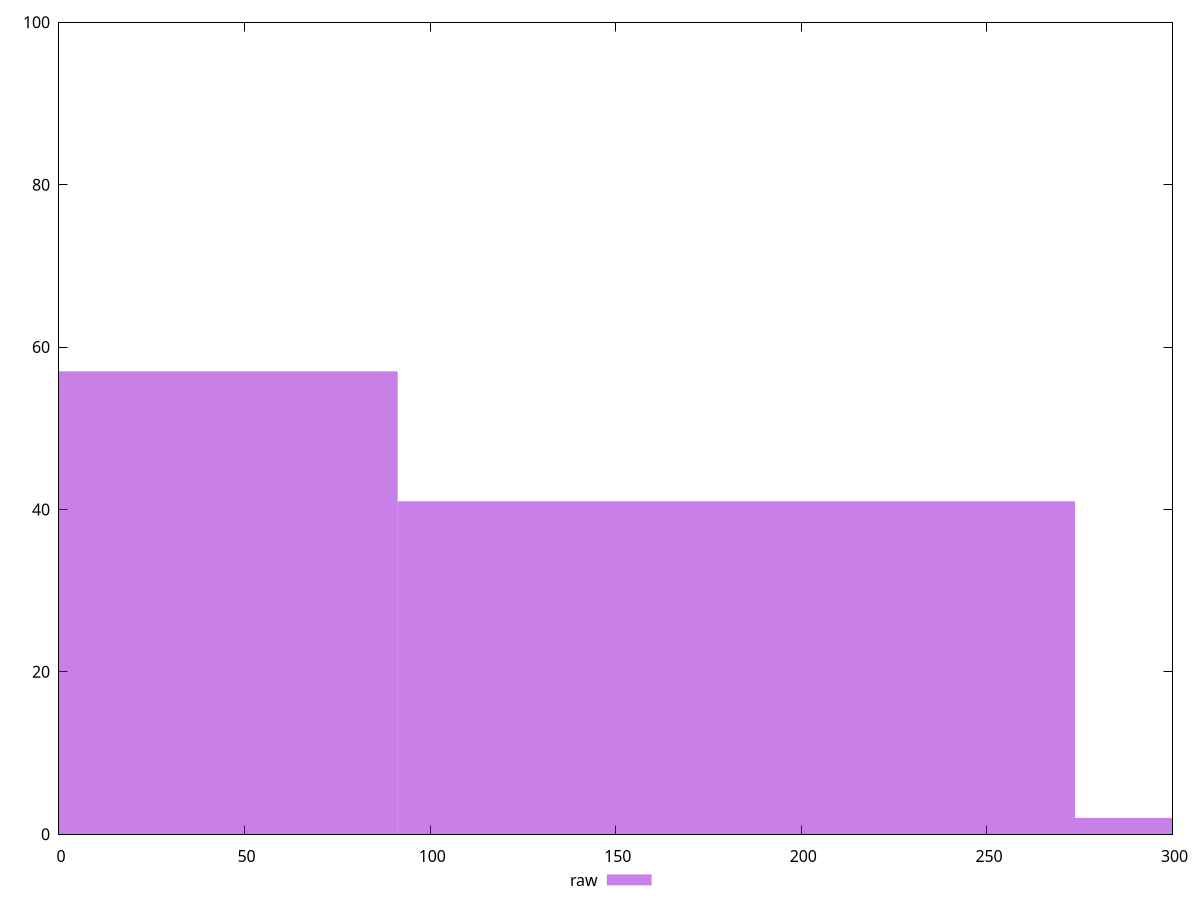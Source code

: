 reset

$raw <<EOF
0 57
182.4889794016519 41
364.9779588033038 2
EOF

set key outside below
set boxwidth 182.4889794016519
set xrange [0:300]
set yrange [0:100]
set trange [0:100]
set style fill transparent solid 0.5 noborder
set terminal svg size 640, 490 enhanced background rgb 'white'
set output "report/report_00029_2021-02-24T13-36-40.390Z/legacy-javascript/samples/astro/raw/histogram.svg"

plot $raw title "raw" with boxes

reset
